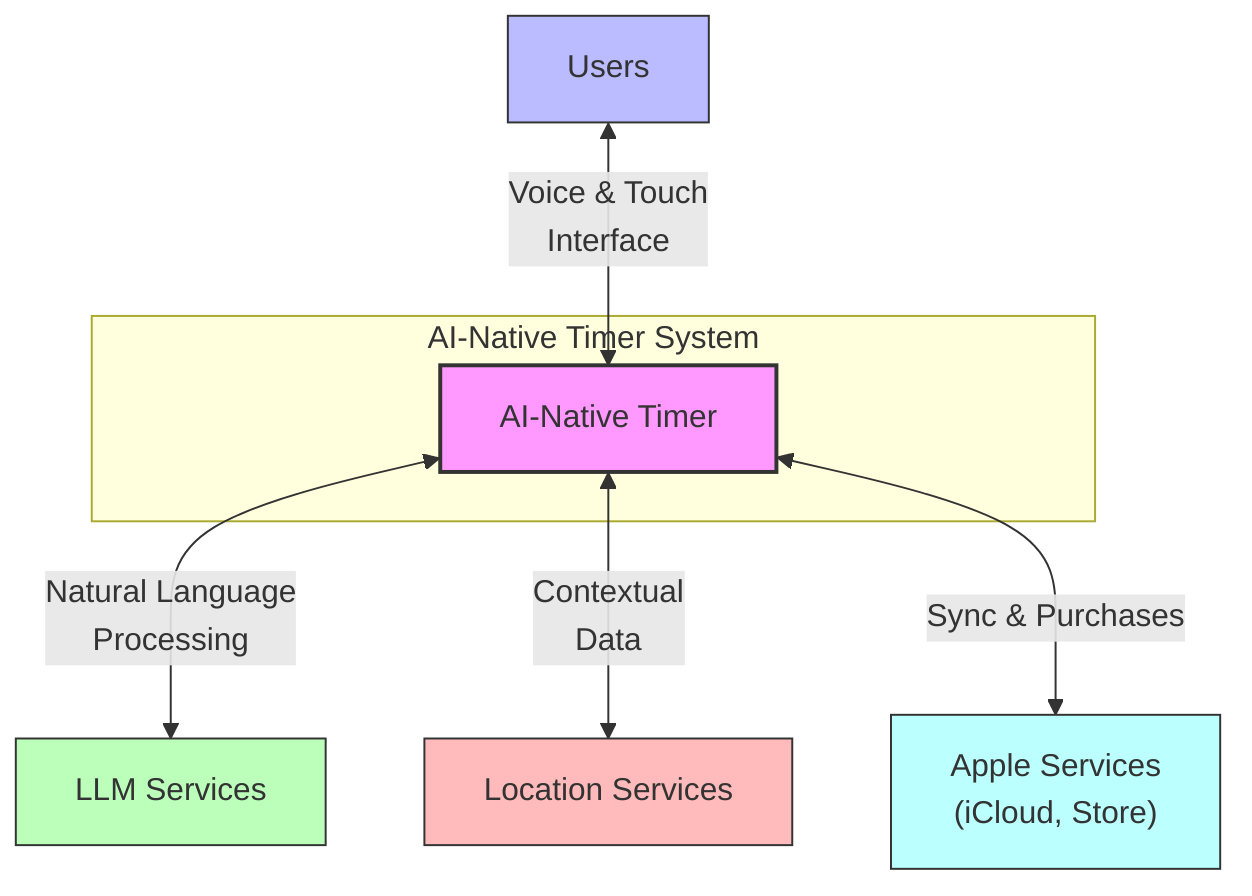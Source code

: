 %% C4 Context Diagram for AI-Native Timer System
graph TB
    subgraph "AI-Native Timer System"
        AI["AI-Native Timer"]
    end
    
    User["Users"]
    LLM["LLM Services"]
    Location["Location Services"]
    Apple["Apple Services<br>(iCloud, Store)"]
    
    User <-->|"Voice & Touch<br>Interface"| AI
    AI <-->|"Natural Language<br>Processing"| LLM
    AI <-->|"Contextual<br>Data"| Location
    AI <-->|"Sync & Purchases"| Apple
    
    style AI fill:#f9f,stroke:#333,stroke-width:2px
    style User fill:#bbf,stroke:#333,stroke-width:1px
    style LLM fill:#bfb,stroke:#333,stroke-width:1px
    style Location fill:#fbb,stroke:#333,stroke-width:1px
    style Apple fill:#bff,stroke:#333,stroke-width:1px